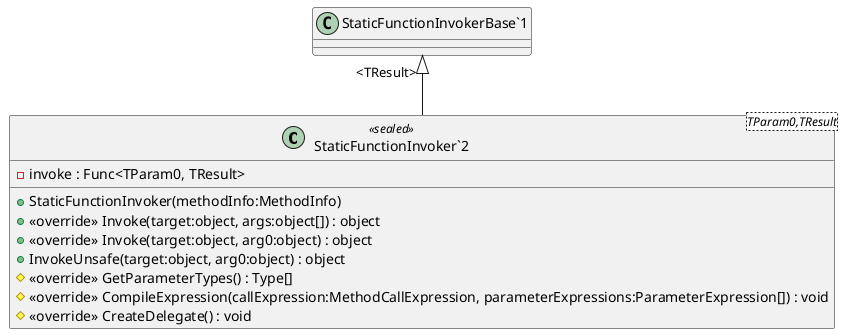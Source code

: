 @startuml
class "StaticFunctionInvoker`2"<TParam0,TResult> <<sealed>> {
    + StaticFunctionInvoker(methodInfo:MethodInfo)
    - invoke : Func<TParam0, TResult>
    + <<override>> Invoke(target:object, args:object[]) : object
    + <<override>> Invoke(target:object, arg0:object) : object
    + InvokeUnsafe(target:object, arg0:object) : object
    # <<override>> GetParameterTypes() : Type[]
    # <<override>> CompileExpression(callExpression:MethodCallExpression, parameterExpressions:ParameterExpression[]) : void
    # <<override>> CreateDelegate() : void
}
"StaticFunctionInvokerBase`1" "<TResult>" <|-- "StaticFunctionInvoker`2"
@enduml

